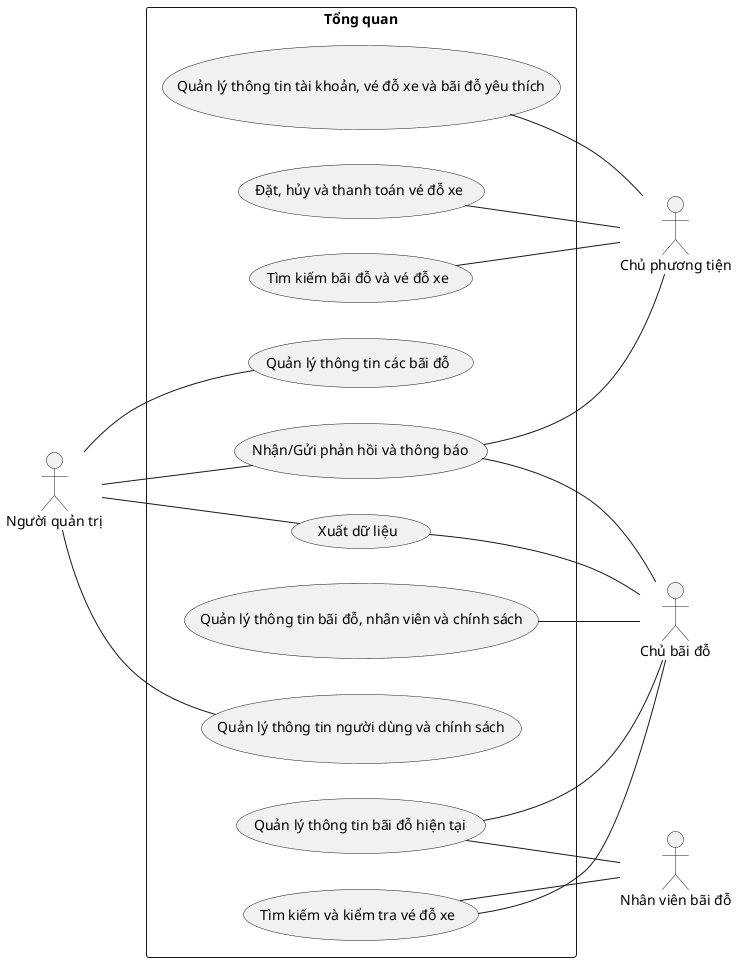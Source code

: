 @startuml general

left to right direction
skinparam packageStyle rect

actor "Người quản trị" as Admin
actor "Chủ phương tiện" as VehicleOwner
actor "Nhân viên bãi đỗ" as ParkingStaff
actor "Chủ bãi đỗ" as ParkingOwner

rectangle "Tổng quan" as GeneralDiagram {
  'Admin'
    Admin -- (Quản lý thông tin các bãi đỗ)
    Admin -- (Quản lý thông tin người dùng và chính sách)
    Admin -- (Xuất dữ liệu)
    Admin -- (Nhận/Gửi phản hồi và thông báo)
  'ParkingStaff'
    (Quản lý thông tin bãi đỗ hiện tại) -- ParkingStaff
    (Tìm kiếm và kiểm tra vé đỗ xe) -- ParkingStaff
  'ParkingOwner'
    (Quản lý thông tin bãi đỗ, nhân viên và chính sách) -- ParkingOwner
    (Quản lý thông tin bãi đỗ hiện tại) -- ParkingOwner
    (Tìm kiếm và kiểm tra vé đỗ xe) -- ParkingOwner
    (Xuất dữ liệu) -- ParkingOwner
    (Nhận/Gửi phản hồi và thông báo) -- ParkingOwner
  'VehicleOwner'
    (Quản lý thông tin tài khoản, vé đỗ xe và bãi đỗ yêu thích) -- VehicleOwner
    (Đặt, hủy và thanh toán vé đỗ xe) -- VehicleOwner
    (Tìm kiếm bãi đỗ và vé đỗ xe) -- VehicleOwner
    (Nhận/Gửi phản hồi và thông báo) - VehicleOwner
}
@enduml